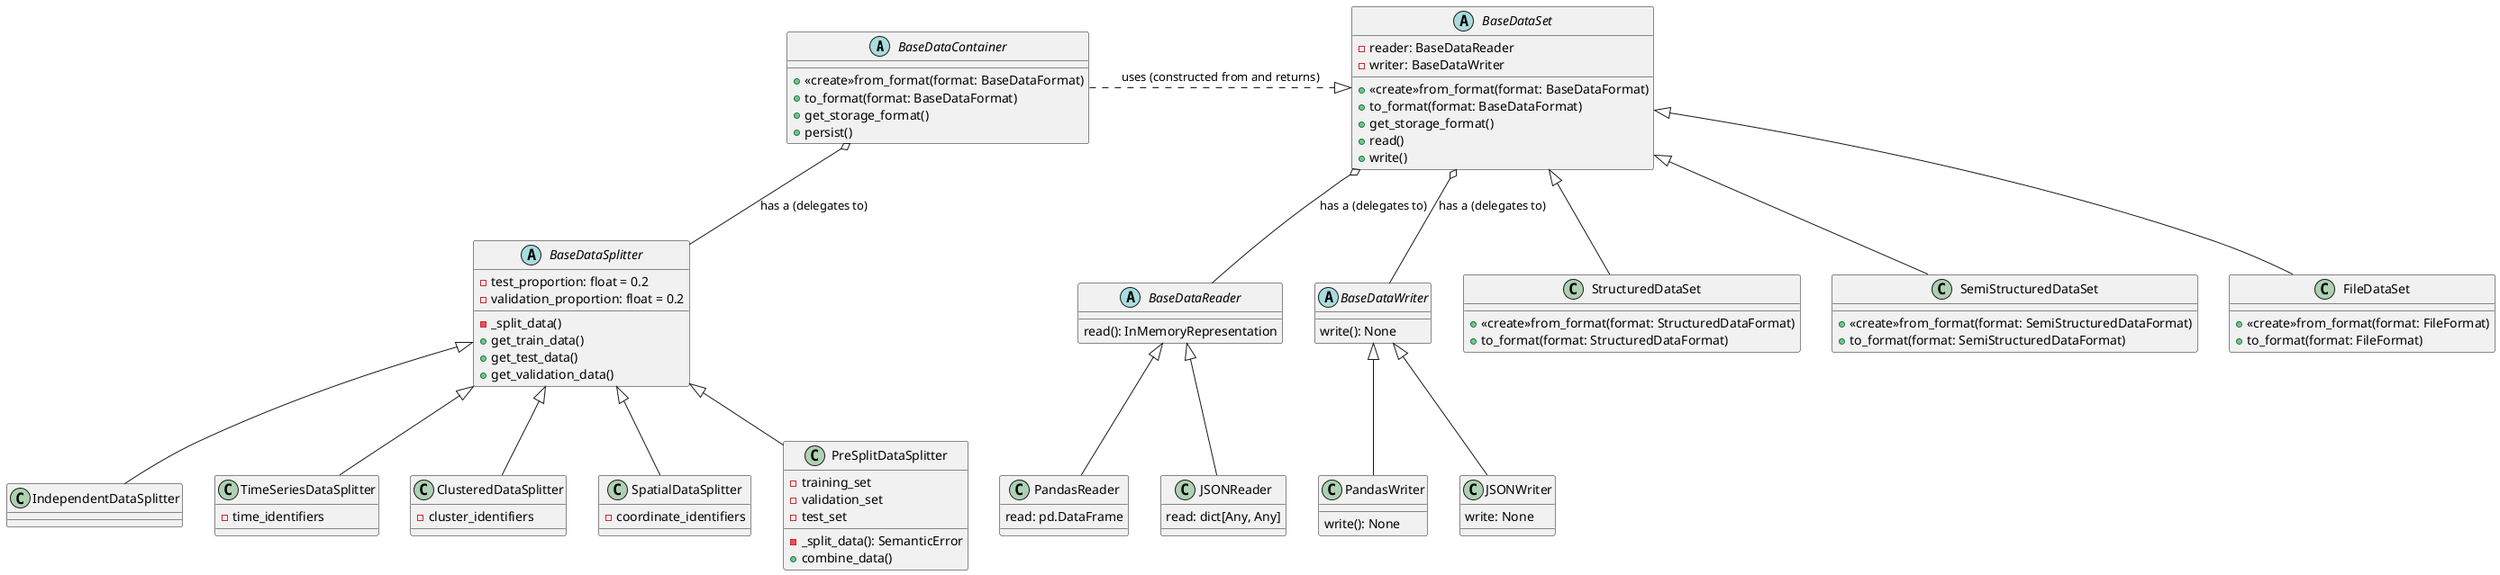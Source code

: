 @startuml

BaseDataContainer o-- BaseDataSplitter : has a (delegates to)
BaseDataContainer .right.|> BaseDataSet : uses (constructed from and returns)

abstract class BaseDataContainer {
  +<<create>>from_format(format: BaseDataFormat)
  +to_format(format: BaseDataFormat)
  +get_storage_format()
  +persist()
}

abstract class BaseDataSplitter {
  - test_proportion: float = 0.2
  - validation_proportion: float = 0.2
  - _split_data()
  + get_train_data()
  + get_test_data()
  + get_validation_data()
}

class IndependentDataSplitter
class TimeSeriesDataSplitter {
  - time_identifiers
}
class ClusteredDataSplitter {
  - cluster_identifiers
}
class SpatialDataSplitter {
  - coordinate_identifiers
}
class PreSplitDataSplitter{
  - training_set
  - validation_set
  - test_set
  - _split_data(): SemanticError
  + combine_data()
}

BaseDataSplitter <|-- IndependentDataSplitter
BaseDataSplitter <|-- TimeSeriesDataSplitter
BaseDataSplitter <|-- ClusteredDataSplitter
BaseDataSplitter <|-- SpatialDataSplitter
BaseDataSplitter <|-- PreSplitDataSplitter


abstract class BaseDataSet {
  - reader: BaseDataReader
  - writer: BaseDataWriter
  +<<create>>from_format(format: BaseDataFormat)
  +to_format(format: BaseDataFormat)
  +get_storage_format()
  +read()
  +write()
}

abstract class BaseDataReader {
  read(): InMemoryRepresentation
}
class PandasReader {
	read: pd.DataFrame
}
class JSONReader {
	read: dict[Any, Any]
}

abstract class BaseDataWriter {
  write(): None
}

class PandasWriter {
	write(): None
}

class JSONWriter {
	write: None
}

BaseDataSet o-- BaseDataReader : has a (delegates to)
BaseDataSet o-- BaseDataWriter : has a (delegates to)

BaseDataReader <|-- PandasReader
BaseDataReader <|-- JSONReader

BaseDataWriter <|-- PandasWriter
BaseDataWriter <|-- JSONWriter

class StructuredDataSet{
  +<<create>>from_format(format: StructuredDataFormat)
  +to_format(format: StructuredDataFormat)
}

class SemiStructuredDataSet{
  +<<create>>from_format(format: SemiStructuredDataFormat)
  +to_format(format: SemiStructuredDataFormat)
}

class FileDataSet {
  +<<create>>from_format(format: FileFormat)
  +to_format(format: FileFormat)
}

BaseDataSet <|-- StructuredDataSet
BaseDataSet <|-- SemiStructuredDataSet
BaseDataSet <|-- FileDataSet

@enduml
